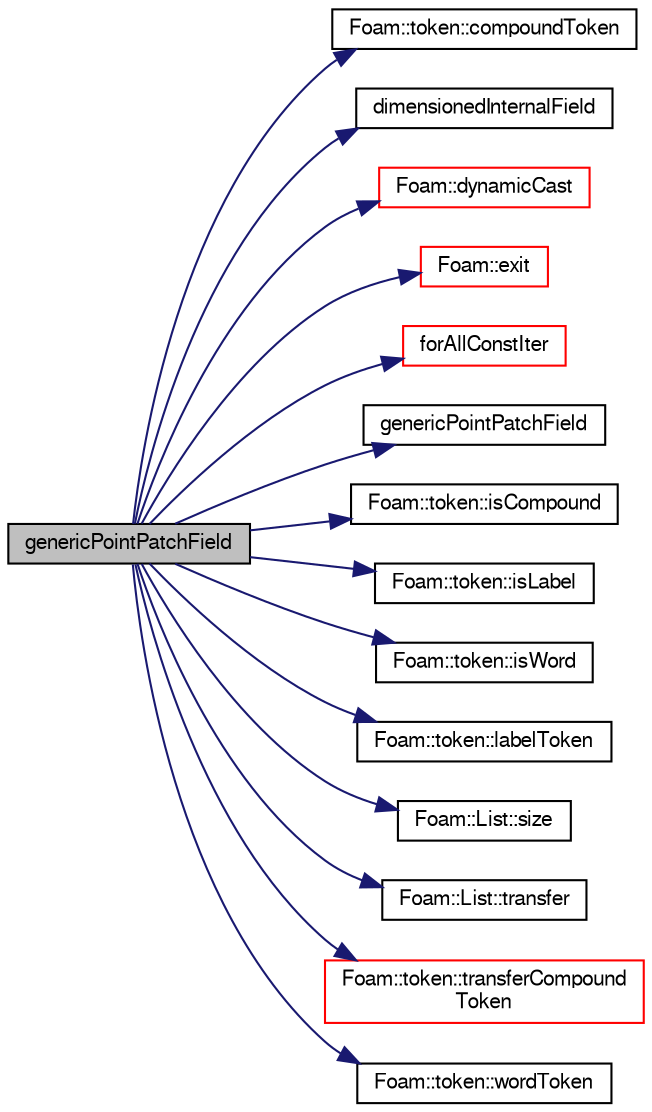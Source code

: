 digraph "genericPointPatchField"
{
  bgcolor="transparent";
  edge [fontname="FreeSans",fontsize="10",labelfontname="FreeSans",labelfontsize="10"];
  node [fontname="FreeSans",fontsize="10",shape=record];
  rankdir="LR";
  Node4 [label="genericPointPatchField",height=0.2,width=0.4,color="black", fillcolor="grey75", style="filled", fontcolor="black"];
  Node4 -> Node5 [color="midnightblue",fontsize="10",style="solid",fontname="FreeSans"];
  Node5 [label="Foam::token::compoundToken",height=0.2,width=0.4,color="black",URL="$a26306.html#a2e206956093022d8dc2b1c050ae0510b"];
  Node4 -> Node6 [color="midnightblue",fontsize="10",style="solid",fontname="FreeSans"];
  Node6 [label="dimensionedInternalField",height=0.2,width=0.4,color="black",URL="$a38438.html#a942cd19121a46cdc649099eb27c74b18"];
  Node4 -> Node7 [color="midnightblue",fontsize="10",style="solid",fontname="FreeSans"];
  Node7 [label="Foam::dynamicCast",height=0.2,width=0.4,color="red",URL="$a21124.html#a5d9c8e7cf9ff4a4e1cbe3b89b26525dd",tooltip="Reference type cast template function,. "];
  Node4 -> Node54 [color="midnightblue",fontsize="10",style="solid",fontname="FreeSans"];
  Node54 [label="Foam::exit",height=0.2,width=0.4,color="red",URL="$a21124.html#a06ca7250d8e89caf05243ec094843642"];
  Node4 -> Node58 [color="midnightblue",fontsize="10",style="solid",fontname="FreeSans"];
  Node58 [label="forAllConstIter",height=0.2,width=0.4,color="red",URL="$a38141.html#ae21e2836509b0fa7f7cedf6493b11b09"];
  Node4 -> Node310 [color="midnightblue",fontsize="10",style="solid",fontname="FreeSans"];
  Node310 [label="genericPointPatchField",height=0.2,width=0.4,color="black",URL="$a23558.html#a16530e829aeb02359150525eaba437d3",tooltip="Construct from patch and internal field. "];
  Node4 -> Node311 [color="midnightblue",fontsize="10",style="solid",fontname="FreeSans"];
  Node311 [label="Foam::token::isCompound",height=0.2,width=0.4,color="black",URL="$a26306.html#a9dacd2ed4228f788c968ec42fd9a8b8e"];
  Node4 -> Node312 [color="midnightblue",fontsize="10",style="solid",fontname="FreeSans"];
  Node312 [label="Foam::token::isLabel",height=0.2,width=0.4,color="black",URL="$a26306.html#a0225931fd390c83deff470a5cce60767"];
  Node4 -> Node313 [color="midnightblue",fontsize="10",style="solid",fontname="FreeSans"];
  Node313 [label="Foam::token::isWord",height=0.2,width=0.4,color="black",URL="$a26306.html#ace6d5ecd2736d19990a7c12e0fe5a745"];
  Node4 -> Node314 [color="midnightblue",fontsize="10",style="solid",fontname="FreeSans"];
  Node314 [label="Foam::token::labelToken",height=0.2,width=0.4,color="black",URL="$a26306.html#a02f47448ac9cbf52cf6418b8e71fa555"];
  Node4 -> Node108 [color="midnightblue",fontsize="10",style="solid",fontname="FreeSans"];
  Node108 [label="Foam::List::size",height=0.2,width=0.4,color="black",URL="$a25694.html#a8a5f6fa29bd4b500caf186f60245b384",tooltip="Override size to be inconsistent with allocated storage. "];
  Node4 -> Node315 [color="midnightblue",fontsize="10",style="solid",fontname="FreeSans"];
  Node315 [label="Foam::List::transfer",height=0.2,width=0.4,color="black",URL="$a25694.html#a25ad1d2084d16b234b0cf91c07e832c0",tooltip="Transfer the contents of the argument List into this list. "];
  Node4 -> Node316 [color="midnightblue",fontsize="10",style="solid",fontname="FreeSans"];
  Node316 [label="Foam::token::transferCompound\lToken",height=0.2,width=0.4,color="red",URL="$a26306.html#a0c1918b2cb7f2ca53bfec41673d77bda"];
  Node4 -> Node317 [color="midnightblue",fontsize="10",style="solid",fontname="FreeSans"];
  Node317 [label="Foam::token::wordToken",height=0.2,width=0.4,color="black",URL="$a26306.html#a65967674840943899f4163d527bd83bd"];
}
